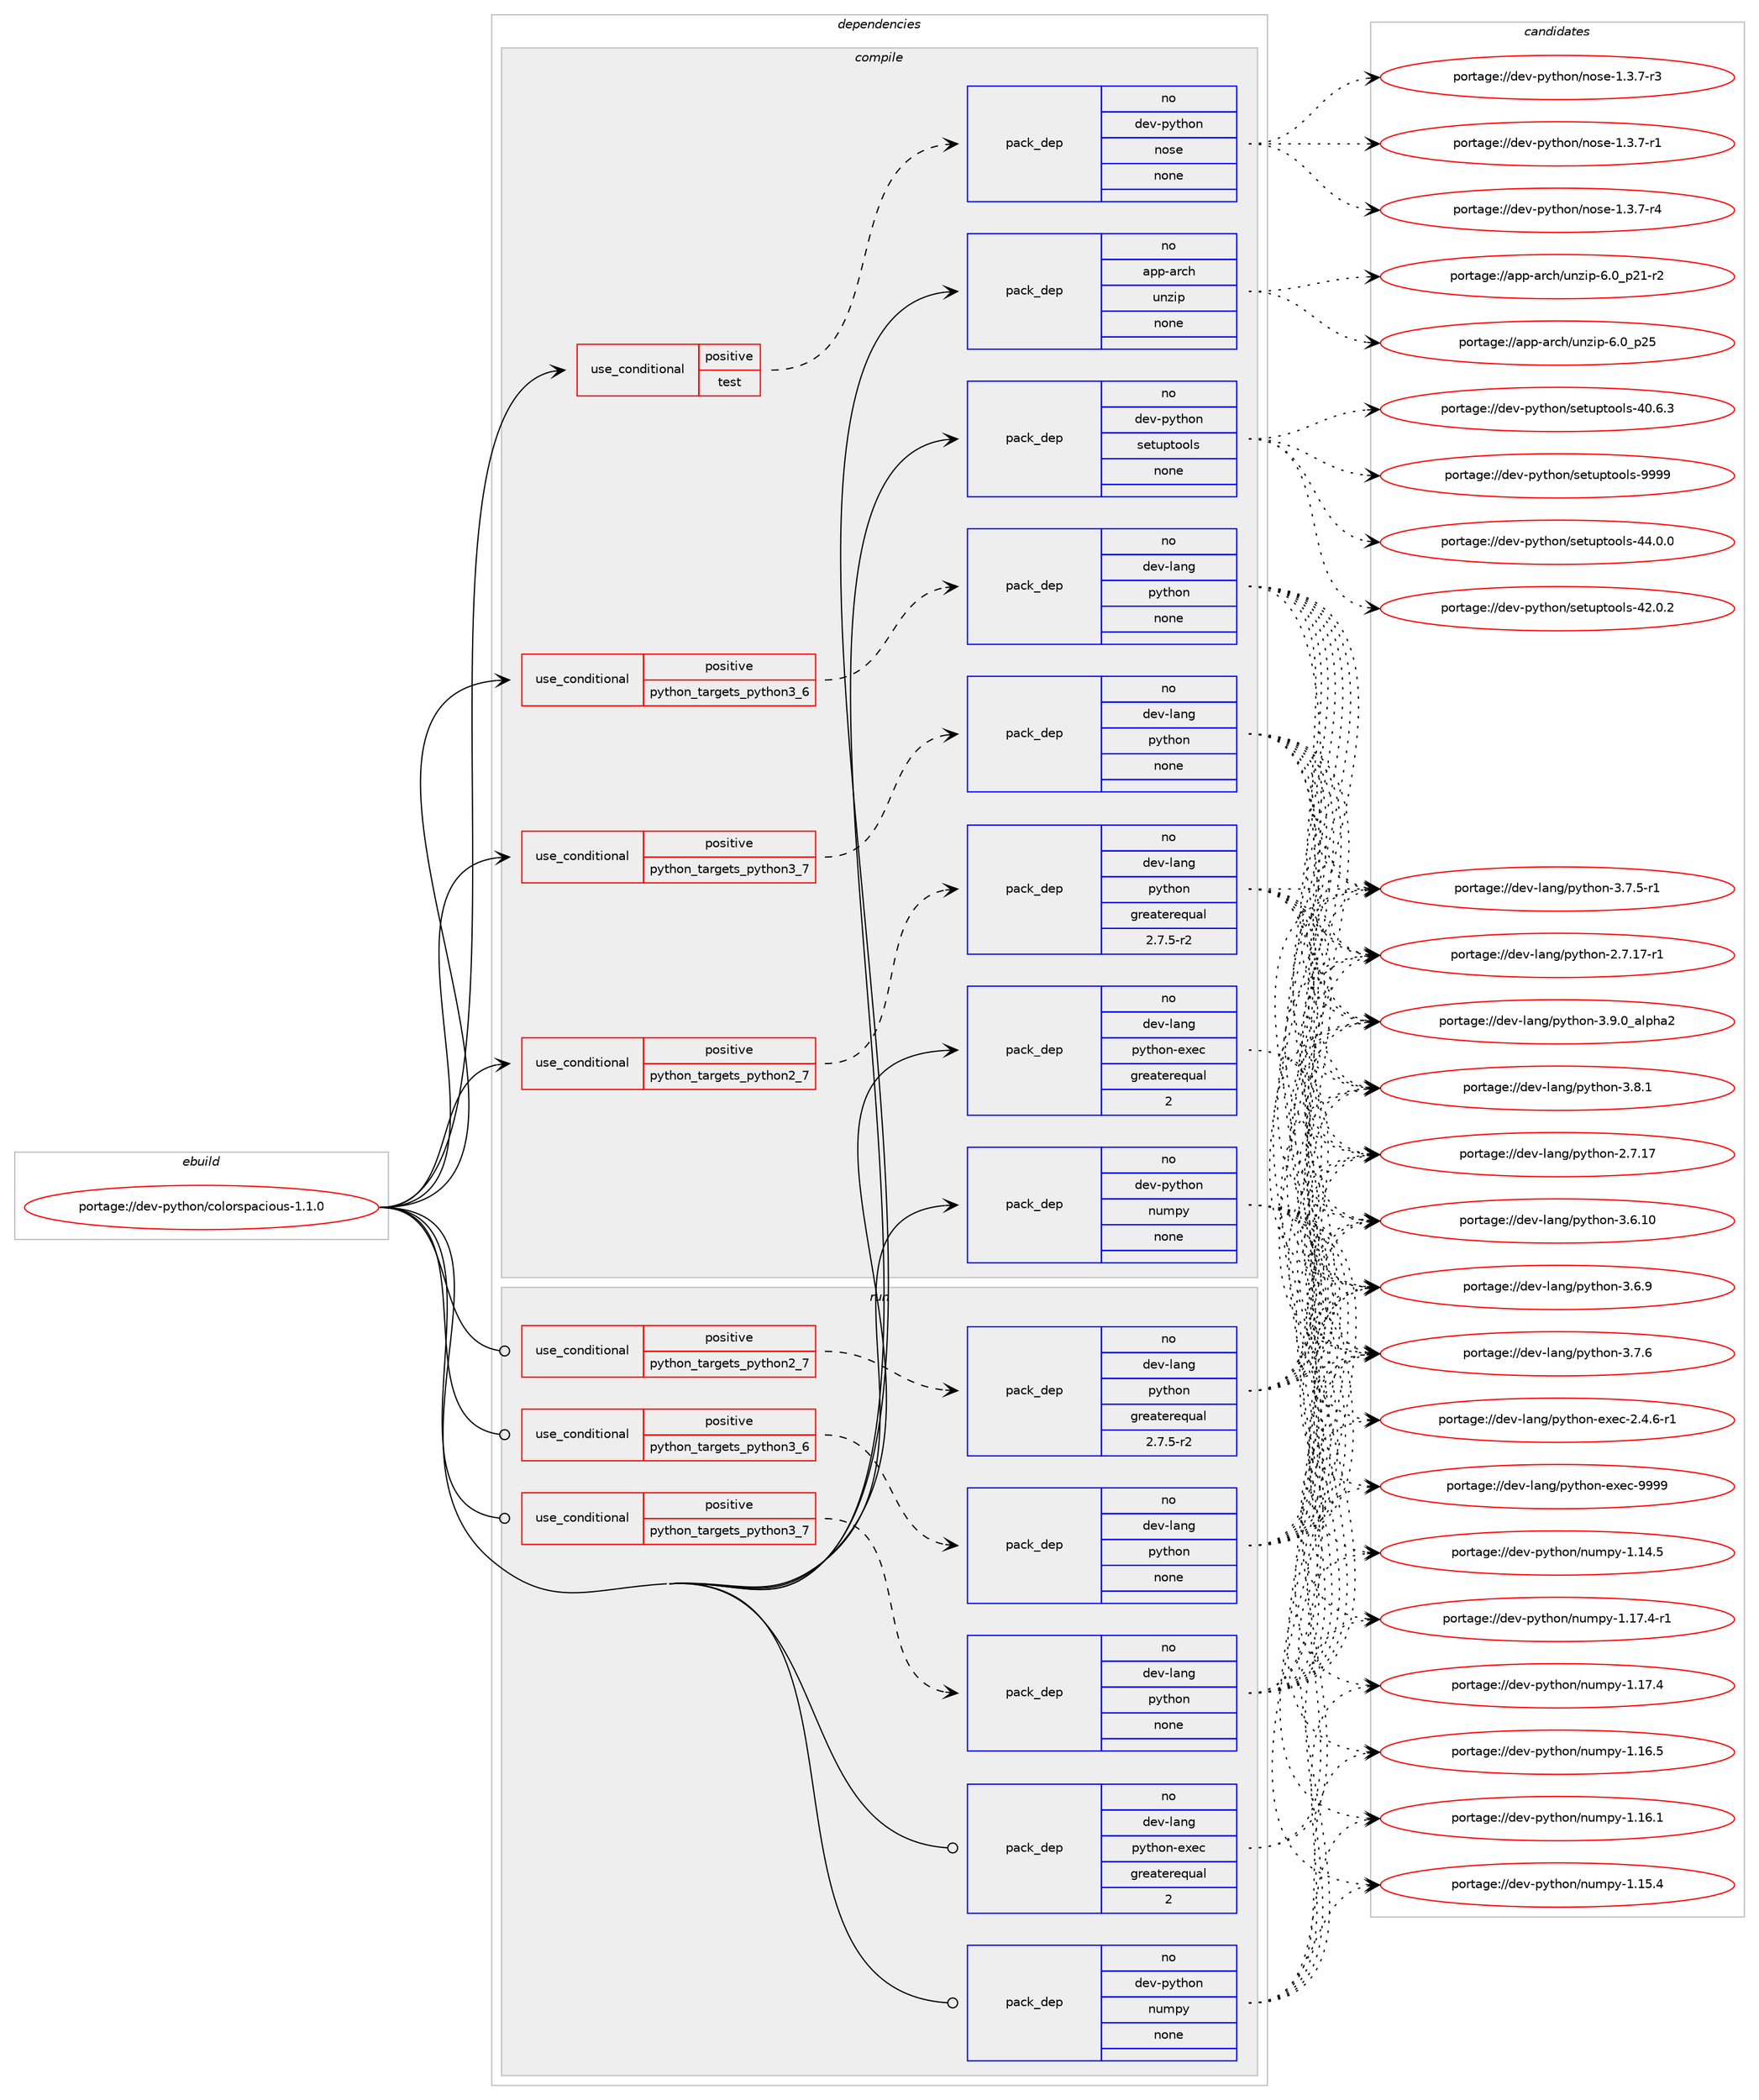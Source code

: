 digraph prolog {

# *************
# Graph options
# *************

newrank=true;
concentrate=true;
compound=true;
graph [rankdir=LR,fontname=Helvetica,fontsize=10,ranksep=1.5];#, ranksep=2.5, nodesep=0.2];
edge  [arrowhead=vee];
node  [fontname=Helvetica,fontsize=10];

# **********
# The ebuild
# **********

subgraph cluster_leftcol {
color=gray;
label=<<i>ebuild</i>>;
id [label="portage://dev-python/colorspacious-1.1.0", color=red, width=4, href="../dev-python/colorspacious-1.1.0.svg"];
}

# ****************
# The dependencies
# ****************

subgraph cluster_midcol {
color=gray;
label=<<i>dependencies</i>>;
subgraph cluster_compile {
fillcolor="#eeeeee";
style=filled;
label=<<i>compile</i>>;
subgraph cond117506 {
dependency466320 [label=<<TABLE BORDER="0" CELLBORDER="1" CELLSPACING="0" CELLPADDING="4"><TR><TD ROWSPAN="3" CELLPADDING="10">use_conditional</TD></TR><TR><TD>positive</TD></TR><TR><TD>python_targets_python2_7</TD></TR></TABLE>>, shape=none, color=red];
subgraph pack343807 {
dependency466321 [label=<<TABLE BORDER="0" CELLBORDER="1" CELLSPACING="0" CELLPADDING="4" WIDTH="220"><TR><TD ROWSPAN="6" CELLPADDING="30">pack_dep</TD></TR><TR><TD WIDTH="110">no</TD></TR><TR><TD>dev-lang</TD></TR><TR><TD>python</TD></TR><TR><TD>greaterequal</TD></TR><TR><TD>2.7.5-r2</TD></TR></TABLE>>, shape=none, color=blue];
}
dependency466320:e -> dependency466321:w [weight=20,style="dashed",arrowhead="vee"];
}
id:e -> dependency466320:w [weight=20,style="solid",arrowhead="vee"];
subgraph cond117507 {
dependency466322 [label=<<TABLE BORDER="0" CELLBORDER="1" CELLSPACING="0" CELLPADDING="4"><TR><TD ROWSPAN="3" CELLPADDING="10">use_conditional</TD></TR><TR><TD>positive</TD></TR><TR><TD>python_targets_python3_6</TD></TR></TABLE>>, shape=none, color=red];
subgraph pack343808 {
dependency466323 [label=<<TABLE BORDER="0" CELLBORDER="1" CELLSPACING="0" CELLPADDING="4" WIDTH="220"><TR><TD ROWSPAN="6" CELLPADDING="30">pack_dep</TD></TR><TR><TD WIDTH="110">no</TD></TR><TR><TD>dev-lang</TD></TR><TR><TD>python</TD></TR><TR><TD>none</TD></TR><TR><TD></TD></TR></TABLE>>, shape=none, color=blue];
}
dependency466322:e -> dependency466323:w [weight=20,style="dashed",arrowhead="vee"];
}
id:e -> dependency466322:w [weight=20,style="solid",arrowhead="vee"];
subgraph cond117508 {
dependency466324 [label=<<TABLE BORDER="0" CELLBORDER="1" CELLSPACING="0" CELLPADDING="4"><TR><TD ROWSPAN="3" CELLPADDING="10">use_conditional</TD></TR><TR><TD>positive</TD></TR><TR><TD>python_targets_python3_7</TD></TR></TABLE>>, shape=none, color=red];
subgraph pack343809 {
dependency466325 [label=<<TABLE BORDER="0" CELLBORDER="1" CELLSPACING="0" CELLPADDING="4" WIDTH="220"><TR><TD ROWSPAN="6" CELLPADDING="30">pack_dep</TD></TR><TR><TD WIDTH="110">no</TD></TR><TR><TD>dev-lang</TD></TR><TR><TD>python</TD></TR><TR><TD>none</TD></TR><TR><TD></TD></TR></TABLE>>, shape=none, color=blue];
}
dependency466324:e -> dependency466325:w [weight=20,style="dashed",arrowhead="vee"];
}
id:e -> dependency466324:w [weight=20,style="solid",arrowhead="vee"];
subgraph cond117509 {
dependency466326 [label=<<TABLE BORDER="0" CELLBORDER="1" CELLSPACING="0" CELLPADDING="4"><TR><TD ROWSPAN="3" CELLPADDING="10">use_conditional</TD></TR><TR><TD>positive</TD></TR><TR><TD>test</TD></TR></TABLE>>, shape=none, color=red];
subgraph pack343810 {
dependency466327 [label=<<TABLE BORDER="0" CELLBORDER="1" CELLSPACING="0" CELLPADDING="4" WIDTH="220"><TR><TD ROWSPAN="6" CELLPADDING="30">pack_dep</TD></TR><TR><TD WIDTH="110">no</TD></TR><TR><TD>dev-python</TD></TR><TR><TD>nose</TD></TR><TR><TD>none</TD></TR><TR><TD></TD></TR></TABLE>>, shape=none, color=blue];
}
dependency466326:e -> dependency466327:w [weight=20,style="dashed",arrowhead="vee"];
}
id:e -> dependency466326:w [weight=20,style="solid",arrowhead="vee"];
subgraph pack343811 {
dependency466328 [label=<<TABLE BORDER="0" CELLBORDER="1" CELLSPACING="0" CELLPADDING="4" WIDTH="220"><TR><TD ROWSPAN="6" CELLPADDING="30">pack_dep</TD></TR><TR><TD WIDTH="110">no</TD></TR><TR><TD>app-arch</TD></TR><TR><TD>unzip</TD></TR><TR><TD>none</TD></TR><TR><TD></TD></TR></TABLE>>, shape=none, color=blue];
}
id:e -> dependency466328:w [weight=20,style="solid",arrowhead="vee"];
subgraph pack343812 {
dependency466329 [label=<<TABLE BORDER="0" CELLBORDER="1" CELLSPACING="0" CELLPADDING="4" WIDTH="220"><TR><TD ROWSPAN="6" CELLPADDING="30">pack_dep</TD></TR><TR><TD WIDTH="110">no</TD></TR><TR><TD>dev-lang</TD></TR><TR><TD>python-exec</TD></TR><TR><TD>greaterequal</TD></TR><TR><TD>2</TD></TR></TABLE>>, shape=none, color=blue];
}
id:e -> dependency466329:w [weight=20,style="solid",arrowhead="vee"];
subgraph pack343813 {
dependency466330 [label=<<TABLE BORDER="0" CELLBORDER="1" CELLSPACING="0" CELLPADDING="4" WIDTH="220"><TR><TD ROWSPAN="6" CELLPADDING="30">pack_dep</TD></TR><TR><TD WIDTH="110">no</TD></TR><TR><TD>dev-python</TD></TR><TR><TD>numpy</TD></TR><TR><TD>none</TD></TR><TR><TD></TD></TR></TABLE>>, shape=none, color=blue];
}
id:e -> dependency466330:w [weight=20,style="solid",arrowhead="vee"];
subgraph pack343814 {
dependency466331 [label=<<TABLE BORDER="0" CELLBORDER="1" CELLSPACING="0" CELLPADDING="4" WIDTH="220"><TR><TD ROWSPAN="6" CELLPADDING="30">pack_dep</TD></TR><TR><TD WIDTH="110">no</TD></TR><TR><TD>dev-python</TD></TR><TR><TD>setuptools</TD></TR><TR><TD>none</TD></TR><TR><TD></TD></TR></TABLE>>, shape=none, color=blue];
}
id:e -> dependency466331:w [weight=20,style="solid",arrowhead="vee"];
}
subgraph cluster_compileandrun {
fillcolor="#eeeeee";
style=filled;
label=<<i>compile and run</i>>;
}
subgraph cluster_run {
fillcolor="#eeeeee";
style=filled;
label=<<i>run</i>>;
subgraph cond117510 {
dependency466332 [label=<<TABLE BORDER="0" CELLBORDER="1" CELLSPACING="0" CELLPADDING="4"><TR><TD ROWSPAN="3" CELLPADDING="10">use_conditional</TD></TR><TR><TD>positive</TD></TR><TR><TD>python_targets_python2_7</TD></TR></TABLE>>, shape=none, color=red];
subgraph pack343815 {
dependency466333 [label=<<TABLE BORDER="0" CELLBORDER="1" CELLSPACING="0" CELLPADDING="4" WIDTH="220"><TR><TD ROWSPAN="6" CELLPADDING="30">pack_dep</TD></TR><TR><TD WIDTH="110">no</TD></TR><TR><TD>dev-lang</TD></TR><TR><TD>python</TD></TR><TR><TD>greaterequal</TD></TR><TR><TD>2.7.5-r2</TD></TR></TABLE>>, shape=none, color=blue];
}
dependency466332:e -> dependency466333:w [weight=20,style="dashed",arrowhead="vee"];
}
id:e -> dependency466332:w [weight=20,style="solid",arrowhead="odot"];
subgraph cond117511 {
dependency466334 [label=<<TABLE BORDER="0" CELLBORDER="1" CELLSPACING="0" CELLPADDING="4"><TR><TD ROWSPAN="3" CELLPADDING="10">use_conditional</TD></TR><TR><TD>positive</TD></TR><TR><TD>python_targets_python3_6</TD></TR></TABLE>>, shape=none, color=red];
subgraph pack343816 {
dependency466335 [label=<<TABLE BORDER="0" CELLBORDER="1" CELLSPACING="0" CELLPADDING="4" WIDTH="220"><TR><TD ROWSPAN="6" CELLPADDING="30">pack_dep</TD></TR><TR><TD WIDTH="110">no</TD></TR><TR><TD>dev-lang</TD></TR><TR><TD>python</TD></TR><TR><TD>none</TD></TR><TR><TD></TD></TR></TABLE>>, shape=none, color=blue];
}
dependency466334:e -> dependency466335:w [weight=20,style="dashed",arrowhead="vee"];
}
id:e -> dependency466334:w [weight=20,style="solid",arrowhead="odot"];
subgraph cond117512 {
dependency466336 [label=<<TABLE BORDER="0" CELLBORDER="1" CELLSPACING="0" CELLPADDING="4"><TR><TD ROWSPAN="3" CELLPADDING="10">use_conditional</TD></TR><TR><TD>positive</TD></TR><TR><TD>python_targets_python3_7</TD></TR></TABLE>>, shape=none, color=red];
subgraph pack343817 {
dependency466337 [label=<<TABLE BORDER="0" CELLBORDER="1" CELLSPACING="0" CELLPADDING="4" WIDTH="220"><TR><TD ROWSPAN="6" CELLPADDING="30">pack_dep</TD></TR><TR><TD WIDTH="110">no</TD></TR><TR><TD>dev-lang</TD></TR><TR><TD>python</TD></TR><TR><TD>none</TD></TR><TR><TD></TD></TR></TABLE>>, shape=none, color=blue];
}
dependency466336:e -> dependency466337:w [weight=20,style="dashed",arrowhead="vee"];
}
id:e -> dependency466336:w [weight=20,style="solid",arrowhead="odot"];
subgraph pack343818 {
dependency466338 [label=<<TABLE BORDER="0" CELLBORDER="1" CELLSPACING="0" CELLPADDING="4" WIDTH="220"><TR><TD ROWSPAN="6" CELLPADDING="30">pack_dep</TD></TR><TR><TD WIDTH="110">no</TD></TR><TR><TD>dev-lang</TD></TR><TR><TD>python-exec</TD></TR><TR><TD>greaterequal</TD></TR><TR><TD>2</TD></TR></TABLE>>, shape=none, color=blue];
}
id:e -> dependency466338:w [weight=20,style="solid",arrowhead="odot"];
subgraph pack343819 {
dependency466339 [label=<<TABLE BORDER="0" CELLBORDER="1" CELLSPACING="0" CELLPADDING="4" WIDTH="220"><TR><TD ROWSPAN="6" CELLPADDING="30">pack_dep</TD></TR><TR><TD WIDTH="110">no</TD></TR><TR><TD>dev-python</TD></TR><TR><TD>numpy</TD></TR><TR><TD>none</TD></TR><TR><TD></TD></TR></TABLE>>, shape=none, color=blue];
}
id:e -> dependency466339:w [weight=20,style="solid",arrowhead="odot"];
}
}

# **************
# The candidates
# **************

subgraph cluster_choices {
rank=same;
color=gray;
label=<<i>candidates</i>>;

subgraph choice343807 {
color=black;
nodesep=1;
choice10010111845108971101034711212111610411111045514657464895971081121049750 [label="portage://dev-lang/python-3.9.0_alpha2", color=red, width=4,href="../dev-lang/python-3.9.0_alpha2.svg"];
choice100101118451089711010347112121116104111110455146564649 [label="portage://dev-lang/python-3.8.1", color=red, width=4,href="../dev-lang/python-3.8.1.svg"];
choice100101118451089711010347112121116104111110455146554654 [label="portage://dev-lang/python-3.7.6", color=red, width=4,href="../dev-lang/python-3.7.6.svg"];
choice1001011184510897110103471121211161041111104551465546534511449 [label="portage://dev-lang/python-3.7.5-r1", color=red, width=4,href="../dev-lang/python-3.7.5-r1.svg"];
choice100101118451089711010347112121116104111110455146544657 [label="portage://dev-lang/python-3.6.9", color=red, width=4,href="../dev-lang/python-3.6.9.svg"];
choice10010111845108971101034711212111610411111045514654464948 [label="portage://dev-lang/python-3.6.10", color=red, width=4,href="../dev-lang/python-3.6.10.svg"];
choice100101118451089711010347112121116104111110455046554649554511449 [label="portage://dev-lang/python-2.7.17-r1", color=red, width=4,href="../dev-lang/python-2.7.17-r1.svg"];
choice10010111845108971101034711212111610411111045504655464955 [label="portage://dev-lang/python-2.7.17", color=red, width=4,href="../dev-lang/python-2.7.17.svg"];
dependency466321:e -> choice10010111845108971101034711212111610411111045514657464895971081121049750:w [style=dotted,weight="100"];
dependency466321:e -> choice100101118451089711010347112121116104111110455146564649:w [style=dotted,weight="100"];
dependency466321:e -> choice100101118451089711010347112121116104111110455146554654:w [style=dotted,weight="100"];
dependency466321:e -> choice1001011184510897110103471121211161041111104551465546534511449:w [style=dotted,weight="100"];
dependency466321:e -> choice100101118451089711010347112121116104111110455146544657:w [style=dotted,weight="100"];
dependency466321:e -> choice10010111845108971101034711212111610411111045514654464948:w [style=dotted,weight="100"];
dependency466321:e -> choice100101118451089711010347112121116104111110455046554649554511449:w [style=dotted,weight="100"];
dependency466321:e -> choice10010111845108971101034711212111610411111045504655464955:w [style=dotted,weight="100"];
}
subgraph choice343808 {
color=black;
nodesep=1;
choice10010111845108971101034711212111610411111045514657464895971081121049750 [label="portage://dev-lang/python-3.9.0_alpha2", color=red, width=4,href="../dev-lang/python-3.9.0_alpha2.svg"];
choice100101118451089711010347112121116104111110455146564649 [label="portage://dev-lang/python-3.8.1", color=red, width=4,href="../dev-lang/python-3.8.1.svg"];
choice100101118451089711010347112121116104111110455146554654 [label="portage://dev-lang/python-3.7.6", color=red, width=4,href="../dev-lang/python-3.7.6.svg"];
choice1001011184510897110103471121211161041111104551465546534511449 [label="portage://dev-lang/python-3.7.5-r1", color=red, width=4,href="../dev-lang/python-3.7.5-r1.svg"];
choice100101118451089711010347112121116104111110455146544657 [label="portage://dev-lang/python-3.6.9", color=red, width=4,href="../dev-lang/python-3.6.9.svg"];
choice10010111845108971101034711212111610411111045514654464948 [label="portage://dev-lang/python-3.6.10", color=red, width=4,href="../dev-lang/python-3.6.10.svg"];
choice100101118451089711010347112121116104111110455046554649554511449 [label="portage://dev-lang/python-2.7.17-r1", color=red, width=4,href="../dev-lang/python-2.7.17-r1.svg"];
choice10010111845108971101034711212111610411111045504655464955 [label="portage://dev-lang/python-2.7.17", color=red, width=4,href="../dev-lang/python-2.7.17.svg"];
dependency466323:e -> choice10010111845108971101034711212111610411111045514657464895971081121049750:w [style=dotted,weight="100"];
dependency466323:e -> choice100101118451089711010347112121116104111110455146564649:w [style=dotted,weight="100"];
dependency466323:e -> choice100101118451089711010347112121116104111110455146554654:w [style=dotted,weight="100"];
dependency466323:e -> choice1001011184510897110103471121211161041111104551465546534511449:w [style=dotted,weight="100"];
dependency466323:e -> choice100101118451089711010347112121116104111110455146544657:w [style=dotted,weight="100"];
dependency466323:e -> choice10010111845108971101034711212111610411111045514654464948:w [style=dotted,weight="100"];
dependency466323:e -> choice100101118451089711010347112121116104111110455046554649554511449:w [style=dotted,weight="100"];
dependency466323:e -> choice10010111845108971101034711212111610411111045504655464955:w [style=dotted,weight="100"];
}
subgraph choice343809 {
color=black;
nodesep=1;
choice10010111845108971101034711212111610411111045514657464895971081121049750 [label="portage://dev-lang/python-3.9.0_alpha2", color=red, width=4,href="../dev-lang/python-3.9.0_alpha2.svg"];
choice100101118451089711010347112121116104111110455146564649 [label="portage://dev-lang/python-3.8.1", color=red, width=4,href="../dev-lang/python-3.8.1.svg"];
choice100101118451089711010347112121116104111110455146554654 [label="portage://dev-lang/python-3.7.6", color=red, width=4,href="../dev-lang/python-3.7.6.svg"];
choice1001011184510897110103471121211161041111104551465546534511449 [label="portage://dev-lang/python-3.7.5-r1", color=red, width=4,href="../dev-lang/python-3.7.5-r1.svg"];
choice100101118451089711010347112121116104111110455146544657 [label="portage://dev-lang/python-3.6.9", color=red, width=4,href="../dev-lang/python-3.6.9.svg"];
choice10010111845108971101034711212111610411111045514654464948 [label="portage://dev-lang/python-3.6.10", color=red, width=4,href="../dev-lang/python-3.6.10.svg"];
choice100101118451089711010347112121116104111110455046554649554511449 [label="portage://dev-lang/python-2.7.17-r1", color=red, width=4,href="../dev-lang/python-2.7.17-r1.svg"];
choice10010111845108971101034711212111610411111045504655464955 [label="portage://dev-lang/python-2.7.17", color=red, width=4,href="../dev-lang/python-2.7.17.svg"];
dependency466325:e -> choice10010111845108971101034711212111610411111045514657464895971081121049750:w [style=dotted,weight="100"];
dependency466325:e -> choice100101118451089711010347112121116104111110455146564649:w [style=dotted,weight="100"];
dependency466325:e -> choice100101118451089711010347112121116104111110455146554654:w [style=dotted,weight="100"];
dependency466325:e -> choice1001011184510897110103471121211161041111104551465546534511449:w [style=dotted,weight="100"];
dependency466325:e -> choice100101118451089711010347112121116104111110455146544657:w [style=dotted,weight="100"];
dependency466325:e -> choice10010111845108971101034711212111610411111045514654464948:w [style=dotted,weight="100"];
dependency466325:e -> choice100101118451089711010347112121116104111110455046554649554511449:w [style=dotted,weight="100"];
dependency466325:e -> choice10010111845108971101034711212111610411111045504655464955:w [style=dotted,weight="100"];
}
subgraph choice343810 {
color=black;
nodesep=1;
choice10010111845112121116104111110471101111151014549465146554511452 [label="portage://dev-python/nose-1.3.7-r4", color=red, width=4,href="../dev-python/nose-1.3.7-r4.svg"];
choice10010111845112121116104111110471101111151014549465146554511451 [label="portage://dev-python/nose-1.3.7-r3", color=red, width=4,href="../dev-python/nose-1.3.7-r3.svg"];
choice10010111845112121116104111110471101111151014549465146554511449 [label="portage://dev-python/nose-1.3.7-r1", color=red, width=4,href="../dev-python/nose-1.3.7-r1.svg"];
dependency466327:e -> choice10010111845112121116104111110471101111151014549465146554511452:w [style=dotted,weight="100"];
dependency466327:e -> choice10010111845112121116104111110471101111151014549465146554511451:w [style=dotted,weight="100"];
dependency466327:e -> choice10010111845112121116104111110471101111151014549465146554511449:w [style=dotted,weight="100"];
}
subgraph choice343811 {
color=black;
nodesep=1;
choice971121124597114991044711711012210511245544648951125053 [label="portage://app-arch/unzip-6.0_p25", color=red, width=4,href="../app-arch/unzip-6.0_p25.svg"];
choice9711211245971149910447117110122105112455446489511250494511450 [label="portage://app-arch/unzip-6.0_p21-r2", color=red, width=4,href="../app-arch/unzip-6.0_p21-r2.svg"];
dependency466328:e -> choice971121124597114991044711711012210511245544648951125053:w [style=dotted,weight="100"];
dependency466328:e -> choice9711211245971149910447117110122105112455446489511250494511450:w [style=dotted,weight="100"];
}
subgraph choice343812 {
color=black;
nodesep=1;
choice10010111845108971101034711212111610411111045101120101994557575757 [label="portage://dev-lang/python-exec-9999", color=red, width=4,href="../dev-lang/python-exec-9999.svg"];
choice10010111845108971101034711212111610411111045101120101994550465246544511449 [label="portage://dev-lang/python-exec-2.4.6-r1", color=red, width=4,href="../dev-lang/python-exec-2.4.6-r1.svg"];
dependency466329:e -> choice10010111845108971101034711212111610411111045101120101994557575757:w [style=dotted,weight="100"];
dependency466329:e -> choice10010111845108971101034711212111610411111045101120101994550465246544511449:w [style=dotted,weight="100"];
}
subgraph choice343813 {
color=black;
nodesep=1;
choice1001011184511212111610411111047110117109112121454946495546524511449 [label="portage://dev-python/numpy-1.17.4-r1", color=red, width=4,href="../dev-python/numpy-1.17.4-r1.svg"];
choice100101118451121211161041111104711011710911212145494649554652 [label="portage://dev-python/numpy-1.17.4", color=red, width=4,href="../dev-python/numpy-1.17.4.svg"];
choice100101118451121211161041111104711011710911212145494649544653 [label="portage://dev-python/numpy-1.16.5", color=red, width=4,href="../dev-python/numpy-1.16.5.svg"];
choice100101118451121211161041111104711011710911212145494649544649 [label="portage://dev-python/numpy-1.16.1", color=red, width=4,href="../dev-python/numpy-1.16.1.svg"];
choice100101118451121211161041111104711011710911212145494649534652 [label="portage://dev-python/numpy-1.15.4", color=red, width=4,href="../dev-python/numpy-1.15.4.svg"];
choice100101118451121211161041111104711011710911212145494649524653 [label="portage://dev-python/numpy-1.14.5", color=red, width=4,href="../dev-python/numpy-1.14.5.svg"];
dependency466330:e -> choice1001011184511212111610411111047110117109112121454946495546524511449:w [style=dotted,weight="100"];
dependency466330:e -> choice100101118451121211161041111104711011710911212145494649554652:w [style=dotted,weight="100"];
dependency466330:e -> choice100101118451121211161041111104711011710911212145494649544653:w [style=dotted,weight="100"];
dependency466330:e -> choice100101118451121211161041111104711011710911212145494649544649:w [style=dotted,weight="100"];
dependency466330:e -> choice100101118451121211161041111104711011710911212145494649534652:w [style=dotted,weight="100"];
dependency466330:e -> choice100101118451121211161041111104711011710911212145494649524653:w [style=dotted,weight="100"];
}
subgraph choice343814 {
color=black;
nodesep=1;
choice10010111845112121116104111110471151011161171121161111111081154557575757 [label="portage://dev-python/setuptools-9999", color=red, width=4,href="../dev-python/setuptools-9999.svg"];
choice100101118451121211161041111104711510111611711211611111110811545525246484648 [label="portage://dev-python/setuptools-44.0.0", color=red, width=4,href="../dev-python/setuptools-44.0.0.svg"];
choice100101118451121211161041111104711510111611711211611111110811545525046484650 [label="portage://dev-python/setuptools-42.0.2", color=red, width=4,href="../dev-python/setuptools-42.0.2.svg"];
choice100101118451121211161041111104711510111611711211611111110811545524846544651 [label="portage://dev-python/setuptools-40.6.3", color=red, width=4,href="../dev-python/setuptools-40.6.3.svg"];
dependency466331:e -> choice10010111845112121116104111110471151011161171121161111111081154557575757:w [style=dotted,weight="100"];
dependency466331:e -> choice100101118451121211161041111104711510111611711211611111110811545525246484648:w [style=dotted,weight="100"];
dependency466331:e -> choice100101118451121211161041111104711510111611711211611111110811545525046484650:w [style=dotted,weight="100"];
dependency466331:e -> choice100101118451121211161041111104711510111611711211611111110811545524846544651:w [style=dotted,weight="100"];
}
subgraph choice343815 {
color=black;
nodesep=1;
choice10010111845108971101034711212111610411111045514657464895971081121049750 [label="portage://dev-lang/python-3.9.0_alpha2", color=red, width=4,href="../dev-lang/python-3.9.0_alpha2.svg"];
choice100101118451089711010347112121116104111110455146564649 [label="portage://dev-lang/python-3.8.1", color=red, width=4,href="../dev-lang/python-3.8.1.svg"];
choice100101118451089711010347112121116104111110455146554654 [label="portage://dev-lang/python-3.7.6", color=red, width=4,href="../dev-lang/python-3.7.6.svg"];
choice1001011184510897110103471121211161041111104551465546534511449 [label="portage://dev-lang/python-3.7.5-r1", color=red, width=4,href="../dev-lang/python-3.7.5-r1.svg"];
choice100101118451089711010347112121116104111110455146544657 [label="portage://dev-lang/python-3.6.9", color=red, width=4,href="../dev-lang/python-3.6.9.svg"];
choice10010111845108971101034711212111610411111045514654464948 [label="portage://dev-lang/python-3.6.10", color=red, width=4,href="../dev-lang/python-3.6.10.svg"];
choice100101118451089711010347112121116104111110455046554649554511449 [label="portage://dev-lang/python-2.7.17-r1", color=red, width=4,href="../dev-lang/python-2.7.17-r1.svg"];
choice10010111845108971101034711212111610411111045504655464955 [label="portage://dev-lang/python-2.7.17", color=red, width=4,href="../dev-lang/python-2.7.17.svg"];
dependency466333:e -> choice10010111845108971101034711212111610411111045514657464895971081121049750:w [style=dotted,weight="100"];
dependency466333:e -> choice100101118451089711010347112121116104111110455146564649:w [style=dotted,weight="100"];
dependency466333:e -> choice100101118451089711010347112121116104111110455146554654:w [style=dotted,weight="100"];
dependency466333:e -> choice1001011184510897110103471121211161041111104551465546534511449:w [style=dotted,weight="100"];
dependency466333:e -> choice100101118451089711010347112121116104111110455146544657:w [style=dotted,weight="100"];
dependency466333:e -> choice10010111845108971101034711212111610411111045514654464948:w [style=dotted,weight="100"];
dependency466333:e -> choice100101118451089711010347112121116104111110455046554649554511449:w [style=dotted,weight="100"];
dependency466333:e -> choice10010111845108971101034711212111610411111045504655464955:w [style=dotted,weight="100"];
}
subgraph choice343816 {
color=black;
nodesep=1;
choice10010111845108971101034711212111610411111045514657464895971081121049750 [label="portage://dev-lang/python-3.9.0_alpha2", color=red, width=4,href="../dev-lang/python-3.9.0_alpha2.svg"];
choice100101118451089711010347112121116104111110455146564649 [label="portage://dev-lang/python-3.8.1", color=red, width=4,href="../dev-lang/python-3.8.1.svg"];
choice100101118451089711010347112121116104111110455146554654 [label="portage://dev-lang/python-3.7.6", color=red, width=4,href="../dev-lang/python-3.7.6.svg"];
choice1001011184510897110103471121211161041111104551465546534511449 [label="portage://dev-lang/python-3.7.5-r1", color=red, width=4,href="../dev-lang/python-3.7.5-r1.svg"];
choice100101118451089711010347112121116104111110455146544657 [label="portage://dev-lang/python-3.6.9", color=red, width=4,href="../dev-lang/python-3.6.9.svg"];
choice10010111845108971101034711212111610411111045514654464948 [label="portage://dev-lang/python-3.6.10", color=red, width=4,href="../dev-lang/python-3.6.10.svg"];
choice100101118451089711010347112121116104111110455046554649554511449 [label="portage://dev-lang/python-2.7.17-r1", color=red, width=4,href="../dev-lang/python-2.7.17-r1.svg"];
choice10010111845108971101034711212111610411111045504655464955 [label="portage://dev-lang/python-2.7.17", color=red, width=4,href="../dev-lang/python-2.7.17.svg"];
dependency466335:e -> choice10010111845108971101034711212111610411111045514657464895971081121049750:w [style=dotted,weight="100"];
dependency466335:e -> choice100101118451089711010347112121116104111110455146564649:w [style=dotted,weight="100"];
dependency466335:e -> choice100101118451089711010347112121116104111110455146554654:w [style=dotted,weight="100"];
dependency466335:e -> choice1001011184510897110103471121211161041111104551465546534511449:w [style=dotted,weight="100"];
dependency466335:e -> choice100101118451089711010347112121116104111110455146544657:w [style=dotted,weight="100"];
dependency466335:e -> choice10010111845108971101034711212111610411111045514654464948:w [style=dotted,weight="100"];
dependency466335:e -> choice100101118451089711010347112121116104111110455046554649554511449:w [style=dotted,weight="100"];
dependency466335:e -> choice10010111845108971101034711212111610411111045504655464955:w [style=dotted,weight="100"];
}
subgraph choice343817 {
color=black;
nodesep=1;
choice10010111845108971101034711212111610411111045514657464895971081121049750 [label="portage://dev-lang/python-3.9.0_alpha2", color=red, width=4,href="../dev-lang/python-3.9.0_alpha2.svg"];
choice100101118451089711010347112121116104111110455146564649 [label="portage://dev-lang/python-3.8.1", color=red, width=4,href="../dev-lang/python-3.8.1.svg"];
choice100101118451089711010347112121116104111110455146554654 [label="portage://dev-lang/python-3.7.6", color=red, width=4,href="../dev-lang/python-3.7.6.svg"];
choice1001011184510897110103471121211161041111104551465546534511449 [label="portage://dev-lang/python-3.7.5-r1", color=red, width=4,href="../dev-lang/python-3.7.5-r1.svg"];
choice100101118451089711010347112121116104111110455146544657 [label="portage://dev-lang/python-3.6.9", color=red, width=4,href="../dev-lang/python-3.6.9.svg"];
choice10010111845108971101034711212111610411111045514654464948 [label="portage://dev-lang/python-3.6.10", color=red, width=4,href="../dev-lang/python-3.6.10.svg"];
choice100101118451089711010347112121116104111110455046554649554511449 [label="portage://dev-lang/python-2.7.17-r1", color=red, width=4,href="../dev-lang/python-2.7.17-r1.svg"];
choice10010111845108971101034711212111610411111045504655464955 [label="portage://dev-lang/python-2.7.17", color=red, width=4,href="../dev-lang/python-2.7.17.svg"];
dependency466337:e -> choice10010111845108971101034711212111610411111045514657464895971081121049750:w [style=dotted,weight="100"];
dependency466337:e -> choice100101118451089711010347112121116104111110455146564649:w [style=dotted,weight="100"];
dependency466337:e -> choice100101118451089711010347112121116104111110455146554654:w [style=dotted,weight="100"];
dependency466337:e -> choice1001011184510897110103471121211161041111104551465546534511449:w [style=dotted,weight="100"];
dependency466337:e -> choice100101118451089711010347112121116104111110455146544657:w [style=dotted,weight="100"];
dependency466337:e -> choice10010111845108971101034711212111610411111045514654464948:w [style=dotted,weight="100"];
dependency466337:e -> choice100101118451089711010347112121116104111110455046554649554511449:w [style=dotted,weight="100"];
dependency466337:e -> choice10010111845108971101034711212111610411111045504655464955:w [style=dotted,weight="100"];
}
subgraph choice343818 {
color=black;
nodesep=1;
choice10010111845108971101034711212111610411111045101120101994557575757 [label="portage://dev-lang/python-exec-9999", color=red, width=4,href="../dev-lang/python-exec-9999.svg"];
choice10010111845108971101034711212111610411111045101120101994550465246544511449 [label="portage://dev-lang/python-exec-2.4.6-r1", color=red, width=4,href="../dev-lang/python-exec-2.4.6-r1.svg"];
dependency466338:e -> choice10010111845108971101034711212111610411111045101120101994557575757:w [style=dotted,weight="100"];
dependency466338:e -> choice10010111845108971101034711212111610411111045101120101994550465246544511449:w [style=dotted,weight="100"];
}
subgraph choice343819 {
color=black;
nodesep=1;
choice1001011184511212111610411111047110117109112121454946495546524511449 [label="portage://dev-python/numpy-1.17.4-r1", color=red, width=4,href="../dev-python/numpy-1.17.4-r1.svg"];
choice100101118451121211161041111104711011710911212145494649554652 [label="portage://dev-python/numpy-1.17.4", color=red, width=4,href="../dev-python/numpy-1.17.4.svg"];
choice100101118451121211161041111104711011710911212145494649544653 [label="portage://dev-python/numpy-1.16.5", color=red, width=4,href="../dev-python/numpy-1.16.5.svg"];
choice100101118451121211161041111104711011710911212145494649544649 [label="portage://dev-python/numpy-1.16.1", color=red, width=4,href="../dev-python/numpy-1.16.1.svg"];
choice100101118451121211161041111104711011710911212145494649534652 [label="portage://dev-python/numpy-1.15.4", color=red, width=4,href="../dev-python/numpy-1.15.4.svg"];
choice100101118451121211161041111104711011710911212145494649524653 [label="portage://dev-python/numpy-1.14.5", color=red, width=4,href="../dev-python/numpy-1.14.5.svg"];
dependency466339:e -> choice1001011184511212111610411111047110117109112121454946495546524511449:w [style=dotted,weight="100"];
dependency466339:e -> choice100101118451121211161041111104711011710911212145494649554652:w [style=dotted,weight="100"];
dependency466339:e -> choice100101118451121211161041111104711011710911212145494649544653:w [style=dotted,weight="100"];
dependency466339:e -> choice100101118451121211161041111104711011710911212145494649544649:w [style=dotted,weight="100"];
dependency466339:e -> choice100101118451121211161041111104711011710911212145494649534652:w [style=dotted,weight="100"];
dependency466339:e -> choice100101118451121211161041111104711011710911212145494649524653:w [style=dotted,weight="100"];
}
}

}
